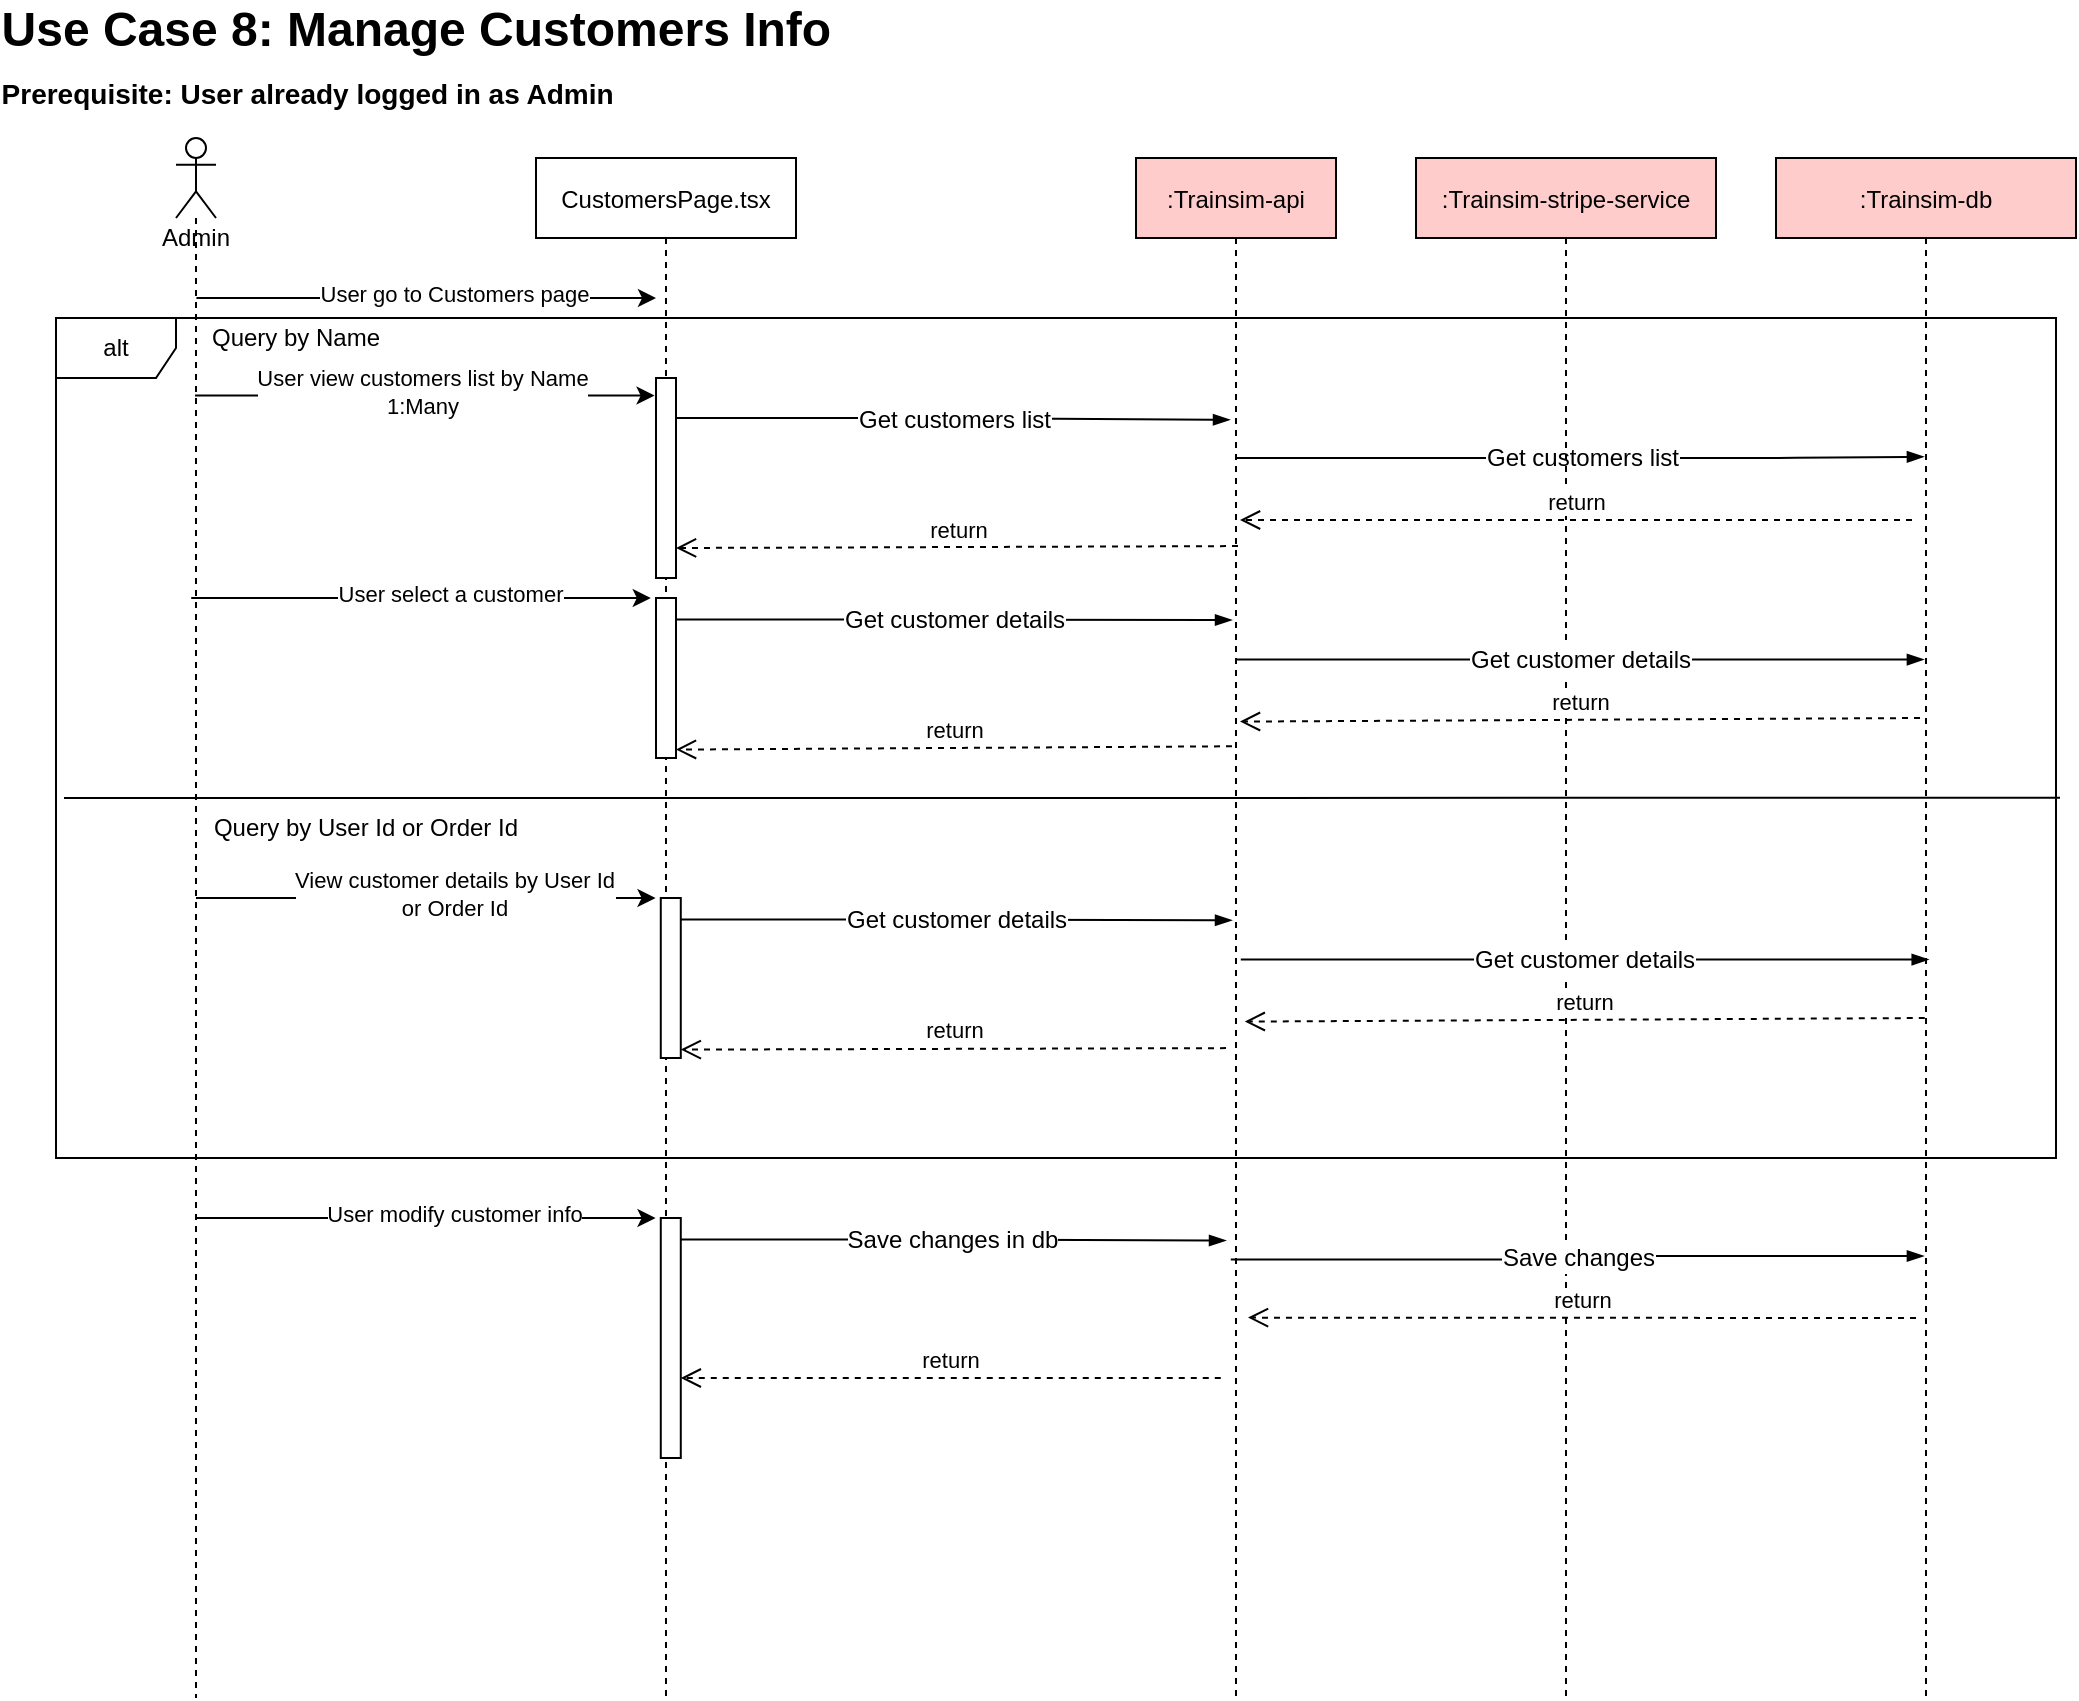 <mxfile version="15.0.2" type="device"><diagram id="ss7V_9qr8ceXBPYX7hM3" name="Page-1"><mxGraphModel dx="1662" dy="762" grid="1" gridSize="10" guides="1" tooltips="1" connect="1" arrows="1" fold="1" page="1" pageScale="1" pageWidth="1700" pageHeight="1100" math="0" shadow="0"><root><mxCell id="0"/><mxCell id="1" parent="0"/><mxCell id="FoSs6ok-XwB-3q-QxDYE-1" value="alt" style="shape=umlFrame;whiteSpace=wrap;html=1;" vertex="1" parent="1"><mxGeometry x="30" y="160" width="1000" height="420" as="geometry"/></mxCell><mxCell id="FoSs6ok-XwB-3q-QxDYE-2" value="CustomersPage.tsx" style="shape=umlLifeline;perimeter=lifelinePerimeter;container=1;collapsible=0;recursiveResize=0;rounded=0;shadow=0;strokeWidth=1;" vertex="1" parent="1"><mxGeometry x="270" y="80" width="130" height="770" as="geometry"/></mxCell><mxCell id="FoSs6ok-XwB-3q-QxDYE-3" value="Get customers list" style="edgeStyle=elbowEdgeStyle;fontSize=12;html=1;endArrow=blockThin;endFill=1;entryX=0.47;entryY=0.17;entryDx=0;entryDy=0;entryPerimeter=0;" edge="1" parent="FoSs6ok-XwB-3q-QxDYE-2" target="FoSs6ok-XwB-3q-QxDYE-7"><mxGeometry width="160" relative="1" as="geometry"><mxPoint x="70" y="130" as="sourcePoint"/><mxPoint x="309" y="129.2" as="targetPoint"/></mxGeometry></mxCell><mxCell id="FoSs6ok-XwB-3q-QxDYE-4" value="" style="html=1;points=[];perimeter=orthogonalPerimeter;" vertex="1" parent="FoSs6ok-XwB-3q-QxDYE-2"><mxGeometry x="60" y="220" width="10" height="80" as="geometry"/></mxCell><mxCell id="FoSs6ok-XwB-3q-QxDYE-5" value="Admin" style="shape=umlLifeline;participant=umlActor;perimeter=lifelinePerimeter;whiteSpace=wrap;html=1;container=1;collapsible=0;recursiveResize=0;verticalAlign=top;spacingTop=36;outlineConnect=0;" vertex="1" parent="1"><mxGeometry x="90" y="70" width="20" height="780" as="geometry"/></mxCell><mxCell id="FoSs6ok-XwB-3q-QxDYE-6" value="Use Case 8: Manage Customers Info&amp;nbsp;&lt;br&gt;&lt;div style=&quot;text-align: left&quot;&gt;&lt;span style=&quot;font-size: 14px&quot;&gt;Prerequisite: User already logged in as Admin&lt;/span&gt;&lt;/div&gt;" style="text;strokeColor=none;fillColor=none;html=1;fontSize=24;fontStyle=1;verticalAlign=middle;align=center;" vertex="1" parent="1"><mxGeometry x="10" y="10" width="405" height="40" as="geometry"/></mxCell><mxCell id="FoSs6ok-XwB-3q-QxDYE-7" value=":Trainsim-api" style="shape=umlLifeline;perimeter=lifelinePerimeter;container=1;collapsible=0;recursiveResize=0;rounded=0;shadow=0;strokeWidth=1;fillColor=#FFCCCC;" vertex="1" parent="1"><mxGeometry x="570" y="80" width="100" height="770" as="geometry"/></mxCell><mxCell id="FoSs6ok-XwB-3q-QxDYE-8" value="Get customers list" style="edgeStyle=elbowEdgeStyle;fontSize=12;html=1;endArrow=blockThin;endFill=1;entryX=0.493;entryY=0.194;entryDx=0;entryDy=0;entryPerimeter=0;" edge="1" parent="FoSs6ok-XwB-3q-QxDYE-7" target="FoSs6ok-XwB-3q-QxDYE-10"><mxGeometry width="160" relative="1" as="geometry"><mxPoint x="50" y="150" as="sourcePoint"/><mxPoint x="210" y="150" as="targetPoint"/><Array as="points"><mxPoint x="320" y="160"/></Array></mxGeometry></mxCell><mxCell id="FoSs6ok-XwB-3q-QxDYE-9" value=":Trainsim-stripe-service" style="shape=umlLifeline;perimeter=lifelinePerimeter;container=1;collapsible=0;recursiveResize=0;rounded=0;shadow=0;strokeWidth=1;fillColor=#FFCCCC;" vertex="1" parent="1"><mxGeometry x="710" y="80" width="150" height="770" as="geometry"/></mxCell><mxCell id="FoSs6ok-XwB-3q-QxDYE-10" value=":Trainsim-db" style="shape=umlLifeline;perimeter=lifelinePerimeter;container=1;collapsible=0;recursiveResize=0;rounded=0;shadow=0;strokeWidth=1;fillColor=#FFCCCC;" vertex="1" parent="1"><mxGeometry x="890" y="80" width="150" height="770" as="geometry"/></mxCell><mxCell id="FoSs6ok-XwB-3q-QxDYE-11" value="" style="endArrow=classic;html=1;entryX=0.456;entryY=0.197;entryDx=0;entryDy=0;entryPerimeter=0;" edge="1" parent="1"><mxGeometry width="50" height="50" relative="1" as="geometry"><mxPoint x="99.5" y="198.8" as="sourcePoint"/><mxPoint x="329.28" y="198.8" as="targetPoint"/></mxGeometry></mxCell><mxCell id="FoSs6ok-XwB-3q-QxDYE-12" value="User view customers list by Name&lt;br&gt;1:Many" style="edgeLabel;html=1;align=center;verticalAlign=middle;resizable=0;points=[];" vertex="1" connectable="0" parent="FoSs6ok-XwB-3q-QxDYE-11"><mxGeometry x="0.116" y="2" relative="1" as="geometry"><mxPoint x="-15" as="offset"/></mxGeometry></mxCell><mxCell id="FoSs6ok-XwB-3q-QxDYE-13" value="" style="html=1;points=[];perimeter=orthogonalPerimeter;" vertex="1" parent="1"><mxGeometry x="330" y="190" width="10" height="100" as="geometry"/></mxCell><mxCell id="FoSs6ok-XwB-3q-QxDYE-14" value="" style="endArrow=classic;html=1;entryX=0.456;entryY=0.197;entryDx=0;entryDy=0;entryPerimeter=0;" edge="1" parent="1"><mxGeometry width="50" height="50" relative="1" as="geometry"><mxPoint x="100.22" y="150" as="sourcePoint"/><mxPoint x="330" y="150" as="targetPoint"/></mxGeometry></mxCell><mxCell id="FoSs6ok-XwB-3q-QxDYE-15" value="User go to Customers page" style="edgeLabel;html=1;align=center;verticalAlign=middle;resizable=0;points=[];" vertex="1" connectable="0" parent="FoSs6ok-XwB-3q-QxDYE-14"><mxGeometry x="0.116" y="2" relative="1" as="geometry"><mxPoint x="1" as="offset"/></mxGeometry></mxCell><mxCell id="FoSs6ok-XwB-3q-QxDYE-16" value="return" style="html=1;verticalAlign=bottom;endArrow=open;dashed=1;endSize=8;" edge="1" parent="1"><mxGeometry relative="1" as="geometry"><mxPoint x="958" y="261" as="sourcePoint"/><mxPoint x="622" y="261" as="targetPoint"/></mxGeometry></mxCell><mxCell id="FoSs6ok-XwB-3q-QxDYE-17" value="return" style="html=1;verticalAlign=bottom;endArrow=open;dashed=1;endSize=8;exitX=0.51;exitY=0.252;exitDx=0;exitDy=0;exitPerimeter=0;" edge="1" parent="1" source="FoSs6ok-XwB-3q-QxDYE-7"><mxGeometry relative="1" as="geometry"><mxPoint x="578" y="274.5" as="sourcePoint"/><mxPoint x="340" y="275" as="targetPoint"/></mxGeometry></mxCell><mxCell id="FoSs6ok-XwB-3q-QxDYE-18" value="" style="endArrow=classic;html=1;entryX=0.456;entryY=0.197;entryDx=0;entryDy=0;entryPerimeter=0;" edge="1" parent="1"><mxGeometry width="50" height="50" relative="1" as="geometry"><mxPoint x="97.61" y="300" as="sourcePoint"/><mxPoint x="327.39" y="300" as="targetPoint"/></mxGeometry></mxCell><mxCell id="FoSs6ok-XwB-3q-QxDYE-19" value="User select a customer" style="edgeLabel;html=1;align=center;verticalAlign=middle;resizable=0;points=[];" vertex="1" connectable="0" parent="FoSs6ok-XwB-3q-QxDYE-18"><mxGeometry x="0.116" y="2" relative="1" as="geometry"><mxPoint x="1" as="offset"/></mxGeometry></mxCell><mxCell id="FoSs6ok-XwB-3q-QxDYE-20" value="Get customer details" style="edgeStyle=elbowEdgeStyle;fontSize=12;html=1;endArrow=blockThin;endFill=1;entryX=0.48;entryY=0.3;entryDx=0;entryDy=0;entryPerimeter=0;" edge="1" parent="1" target="FoSs6ok-XwB-3q-QxDYE-7"><mxGeometry width="160" relative="1" as="geometry"><mxPoint x="340" y="310.8" as="sourcePoint"/><mxPoint x="579" y="310.0" as="targetPoint"/></mxGeometry></mxCell><mxCell id="FoSs6ok-XwB-3q-QxDYE-21" value="Get customer details" style="edgeStyle=elbowEdgeStyle;fontSize=12;html=1;endArrow=blockThin;endFill=1;entryX=0.493;entryY=0.375;entryDx=0;entryDy=0;entryPerimeter=0;" edge="1" parent="1"><mxGeometry width="160" relative="1" as="geometry"><mxPoint x="620" y="330.8" as="sourcePoint"/><mxPoint x="963.95" y="330.8" as="targetPoint"/></mxGeometry></mxCell><mxCell id="FoSs6ok-XwB-3q-QxDYE-22" value="return" style="html=1;verticalAlign=bottom;endArrow=open;dashed=1;endSize=8;" edge="1" parent="1"><mxGeometry relative="1" as="geometry"><mxPoint x="962" y="360" as="sourcePoint"/><mxPoint x="622" y="361.8" as="targetPoint"/></mxGeometry></mxCell><mxCell id="FoSs6ok-XwB-3q-QxDYE-23" value="return" style="html=1;verticalAlign=bottom;endArrow=open;dashed=1;endSize=8;exitX=0.48;exitY=0.382;exitDx=0;exitDy=0;exitPerimeter=0;" edge="1" parent="1" source="FoSs6ok-XwB-3q-QxDYE-7"><mxGeometry relative="1" as="geometry"><mxPoint x="578" y="375.3" as="sourcePoint"/><mxPoint x="340" y="375.8" as="targetPoint"/></mxGeometry></mxCell><mxCell id="FoSs6ok-XwB-3q-QxDYE-24" value="" style="html=1;points=[];perimeter=orthogonalPerimeter;" vertex="1" parent="1"><mxGeometry x="332.39" y="450" width="10" height="80" as="geometry"/></mxCell><mxCell id="FoSs6ok-XwB-3q-QxDYE-25" value="" style="endArrow=classic;html=1;entryX=0.456;entryY=0.197;entryDx=0;entryDy=0;entryPerimeter=0;" edge="1" parent="1"><mxGeometry width="50" height="50" relative="1" as="geometry"><mxPoint x="100" y="450" as="sourcePoint"/><mxPoint x="329.78" y="450" as="targetPoint"/></mxGeometry></mxCell><mxCell id="FoSs6ok-XwB-3q-QxDYE-26" value="View customer details by User Id&lt;br&gt;or Order Id" style="edgeLabel;html=1;align=center;verticalAlign=middle;resizable=0;points=[];" vertex="1" connectable="0" parent="FoSs6ok-XwB-3q-QxDYE-25"><mxGeometry x="0.116" y="2" relative="1" as="geometry"><mxPoint x="1" as="offset"/></mxGeometry></mxCell><mxCell id="FoSs6ok-XwB-3q-QxDYE-27" value="Get customer details" style="edgeStyle=elbowEdgeStyle;fontSize=12;html=1;endArrow=blockThin;endFill=1;entryX=0.48;entryY=0.495;entryDx=0;entryDy=0;entryPerimeter=0;" edge="1" parent="1" target="FoSs6ok-XwB-3q-QxDYE-7"><mxGeometry width="160" relative="1" as="geometry"><mxPoint x="342.39" y="460.8" as="sourcePoint"/><mxPoint x="581.39" y="460" as="targetPoint"/></mxGeometry></mxCell><mxCell id="FoSs6ok-XwB-3q-QxDYE-28" value="Get customer details" style="edgeStyle=elbowEdgeStyle;fontSize=12;html=1;endArrow=blockThin;endFill=1;entryX=0.493;entryY=0.375;entryDx=0;entryDy=0;entryPerimeter=0;" edge="1" parent="1"><mxGeometry width="160" relative="1" as="geometry"><mxPoint x="622.39" y="480.8" as="sourcePoint"/><mxPoint x="966.34" y="480.8" as="targetPoint"/></mxGeometry></mxCell><mxCell id="FoSs6ok-XwB-3q-QxDYE-29" value="return" style="html=1;verticalAlign=bottom;endArrow=open;dashed=1;endSize=8;" edge="1" parent="1"><mxGeometry relative="1" as="geometry"><mxPoint x="964.39" y="510" as="sourcePoint"/><mxPoint x="624.39" y="511.8" as="targetPoint"/></mxGeometry></mxCell><mxCell id="FoSs6ok-XwB-3q-QxDYE-30" value="return" style="html=1;verticalAlign=bottom;endArrow=open;dashed=1;endSize=8;exitX=0.45;exitY=0.578;exitDx=0;exitDy=0;exitPerimeter=0;" edge="1" parent="1" source="FoSs6ok-XwB-3q-QxDYE-7"><mxGeometry relative="1" as="geometry"><mxPoint x="580.39" y="525.3" as="sourcePoint"/><mxPoint x="342.39" y="525.8" as="targetPoint"/></mxGeometry></mxCell><mxCell id="FoSs6ok-XwB-3q-QxDYE-31" value="" style="html=1;points=[];perimeter=orthogonalPerimeter;" vertex="1" parent="1"><mxGeometry x="332.39" y="610" width="10" height="120" as="geometry"/></mxCell><mxCell id="FoSs6ok-XwB-3q-QxDYE-32" value="" style="endArrow=classic;html=1;entryX=0.456;entryY=0.197;entryDx=0;entryDy=0;entryPerimeter=0;" edge="1" parent="1"><mxGeometry width="50" height="50" relative="1" as="geometry"><mxPoint x="100" y="610" as="sourcePoint"/><mxPoint x="329.78" y="610" as="targetPoint"/></mxGeometry></mxCell><mxCell id="FoSs6ok-XwB-3q-QxDYE-33" value="User modify customer info" style="edgeLabel;html=1;align=center;verticalAlign=middle;resizable=0;points=[];" vertex="1" connectable="0" parent="FoSs6ok-XwB-3q-QxDYE-32"><mxGeometry x="0.116" y="2" relative="1" as="geometry"><mxPoint x="1" as="offset"/></mxGeometry></mxCell><mxCell id="FoSs6ok-XwB-3q-QxDYE-34" value="Save changes in db" style="edgeStyle=elbowEdgeStyle;fontSize=12;html=1;endArrow=blockThin;endFill=1;entryX=0.45;entryY=0.703;entryDx=0;entryDy=0;entryPerimeter=0;" edge="1" parent="1" target="FoSs6ok-XwB-3q-QxDYE-7"><mxGeometry width="160" relative="1" as="geometry"><mxPoint x="342.39" y="620.8" as="sourcePoint"/><mxPoint x="581.39" y="620" as="targetPoint"/></mxGeometry></mxCell><mxCell id="FoSs6ok-XwB-3q-QxDYE-35" value="return" style="html=1;verticalAlign=bottom;endArrow=open;dashed=1;endSize=8;" edge="1" parent="1"><mxGeometry relative="1" as="geometry"><mxPoint x="612.39" y="690" as="sourcePoint"/><mxPoint x="342.39" y="690" as="targetPoint"/></mxGeometry></mxCell><mxCell id="FoSs6ok-XwB-3q-QxDYE-36" value="Query by Name" style="text;html=1;strokeColor=none;fillColor=none;align=center;verticalAlign=middle;whiteSpace=wrap;rounded=0;" vertex="1" parent="1"><mxGeometry x="100" y="160" width="100" height="20" as="geometry"/></mxCell><mxCell id="FoSs6ok-XwB-3q-QxDYE-37" value="" style="endArrow=none;html=1;entryX=1.002;entryY=0.571;entryDx=0;entryDy=0;entryPerimeter=0;" edge="1" parent="1" target="FoSs6ok-XwB-3q-QxDYE-1"><mxGeometry width="50" height="50" relative="1" as="geometry"><mxPoint x="34" y="400" as="sourcePoint"/><mxPoint x="70" y="380" as="targetPoint"/><Array as="points"><mxPoint x="540" y="400"/></Array></mxGeometry></mxCell><mxCell id="FoSs6ok-XwB-3q-QxDYE-38" value="Query by User Id or Order Id" style="text;html=1;strokeColor=none;fillColor=none;align=center;verticalAlign=middle;whiteSpace=wrap;rounded=0;" vertex="1" parent="1"><mxGeometry x="100" y="405" width="170" height="20" as="geometry"/></mxCell><mxCell id="FoSs6ok-XwB-3q-QxDYE-39" value="Save changes" style="edgeStyle=elbowEdgeStyle;fontSize=12;html=1;endArrow=blockThin;endFill=1;entryX=0.493;entryY=0.713;entryDx=0;entryDy=0;entryPerimeter=0;" edge="1" parent="1" target="FoSs6ok-XwB-3q-QxDYE-10"><mxGeometry width="160" relative="1" as="geometry"><mxPoint x="617.39" y="630.8" as="sourcePoint"/><mxPoint x="890" y="631.31" as="targetPoint"/></mxGeometry></mxCell><mxCell id="FoSs6ok-XwB-3q-QxDYE-40" value="return" style="html=1;verticalAlign=bottom;endArrow=open;dashed=1;endSize=8;entryX=0.56;entryY=0.753;entryDx=0;entryDy=0;entryPerimeter=0;" edge="1" parent="1" target="FoSs6ok-XwB-3q-QxDYE-7"><mxGeometry relative="1" as="geometry"><mxPoint x="960" y="660" as="sourcePoint"/><mxPoint x="690.0" y="660" as="targetPoint"/></mxGeometry></mxCell></root></mxGraphModel></diagram></mxfile>
